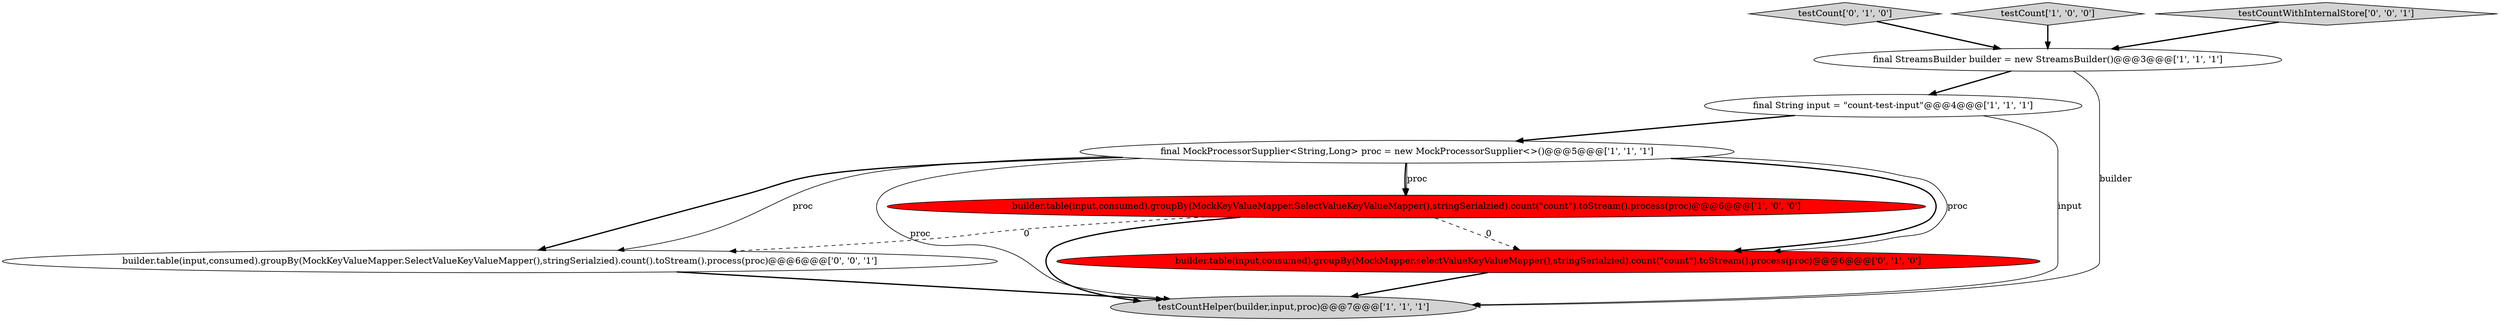 digraph {
7 [style = filled, label = "testCount['0', '1', '0']", fillcolor = lightgray, shape = diamond image = "AAA0AAABBB2BBB"];
3 [style = filled, label = "testCount['1', '0', '0']", fillcolor = lightgray, shape = diamond image = "AAA0AAABBB1BBB"];
5 [style = filled, label = "builder.table(input,consumed).groupBy(MockKeyValueMapper.SelectValueKeyValueMapper(),stringSerialzied).count(\"count\").toStream().process(proc)@@@6@@@['1', '0', '0']", fillcolor = red, shape = ellipse image = "AAA1AAABBB1BBB"];
9 [style = filled, label = "builder.table(input,consumed).groupBy(MockKeyValueMapper.SelectValueKeyValueMapper(),stringSerialzied).count().toStream().process(proc)@@@6@@@['0', '0', '1']", fillcolor = white, shape = ellipse image = "AAA0AAABBB3BBB"];
4 [style = filled, label = "final String input = \"count-test-input\"@@@4@@@['1', '1', '1']", fillcolor = white, shape = ellipse image = "AAA0AAABBB1BBB"];
0 [style = filled, label = "testCountHelper(builder,input,proc)@@@7@@@['1', '1', '1']", fillcolor = lightgray, shape = ellipse image = "AAA0AAABBB1BBB"];
2 [style = filled, label = "final StreamsBuilder builder = new StreamsBuilder()@@@3@@@['1', '1', '1']", fillcolor = white, shape = ellipse image = "AAA0AAABBB1BBB"];
6 [style = filled, label = "builder.table(input,consumed).groupBy(MockMapper.selectValueKeyValueMapper(),stringSerialzied).count(\"count\").toStream().process(proc)@@@6@@@['0', '1', '0']", fillcolor = red, shape = ellipse image = "AAA1AAABBB2BBB"];
8 [style = filled, label = "testCountWithInternalStore['0', '0', '1']", fillcolor = lightgray, shape = diamond image = "AAA0AAABBB3BBB"];
1 [style = filled, label = "final MockProcessorSupplier<String,Long> proc = new MockProcessorSupplier<>()@@@5@@@['1', '1', '1']", fillcolor = white, shape = ellipse image = "AAA0AAABBB1BBB"];
1->5 [style = bold, label=""];
5->9 [style = dashed, label="0"];
4->1 [style = bold, label=""];
1->0 [style = solid, label="proc"];
1->6 [style = bold, label=""];
6->0 [style = bold, label=""];
4->0 [style = solid, label="input"];
9->0 [style = bold, label=""];
3->2 [style = bold, label=""];
5->0 [style = bold, label=""];
8->2 [style = bold, label=""];
5->6 [style = dashed, label="0"];
2->4 [style = bold, label=""];
7->2 [style = bold, label=""];
1->6 [style = solid, label="proc"];
1->9 [style = solid, label="proc"];
1->9 [style = bold, label=""];
1->5 [style = solid, label="proc"];
2->0 [style = solid, label="builder"];
}
